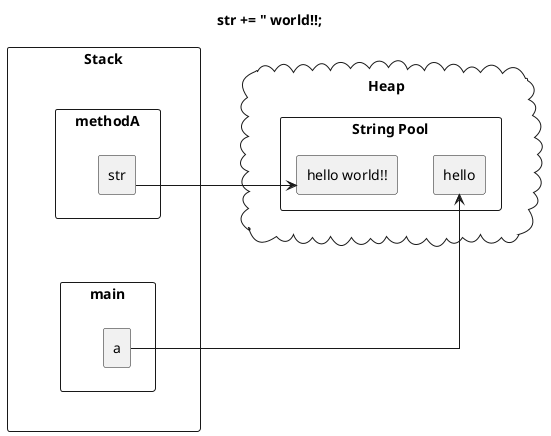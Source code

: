 @startuml
skinparam linetype ortho

title str += " world!!;

rectangle "Stack" {
	rectangle "methodA" {
		rectangle "str"
	}

	rectangle "main" {
		rectangle "a"
	}

	methodA -[hidden]d- main
}

cloud "Heap" {
	rectangle "String Pool" {
		rectangle "hello"
		rectangle "hello world!!" as helloworld
	}
}

Stack -[hidden]r-Heap
a -r-> hello
str -u-> helloworld

@enduml